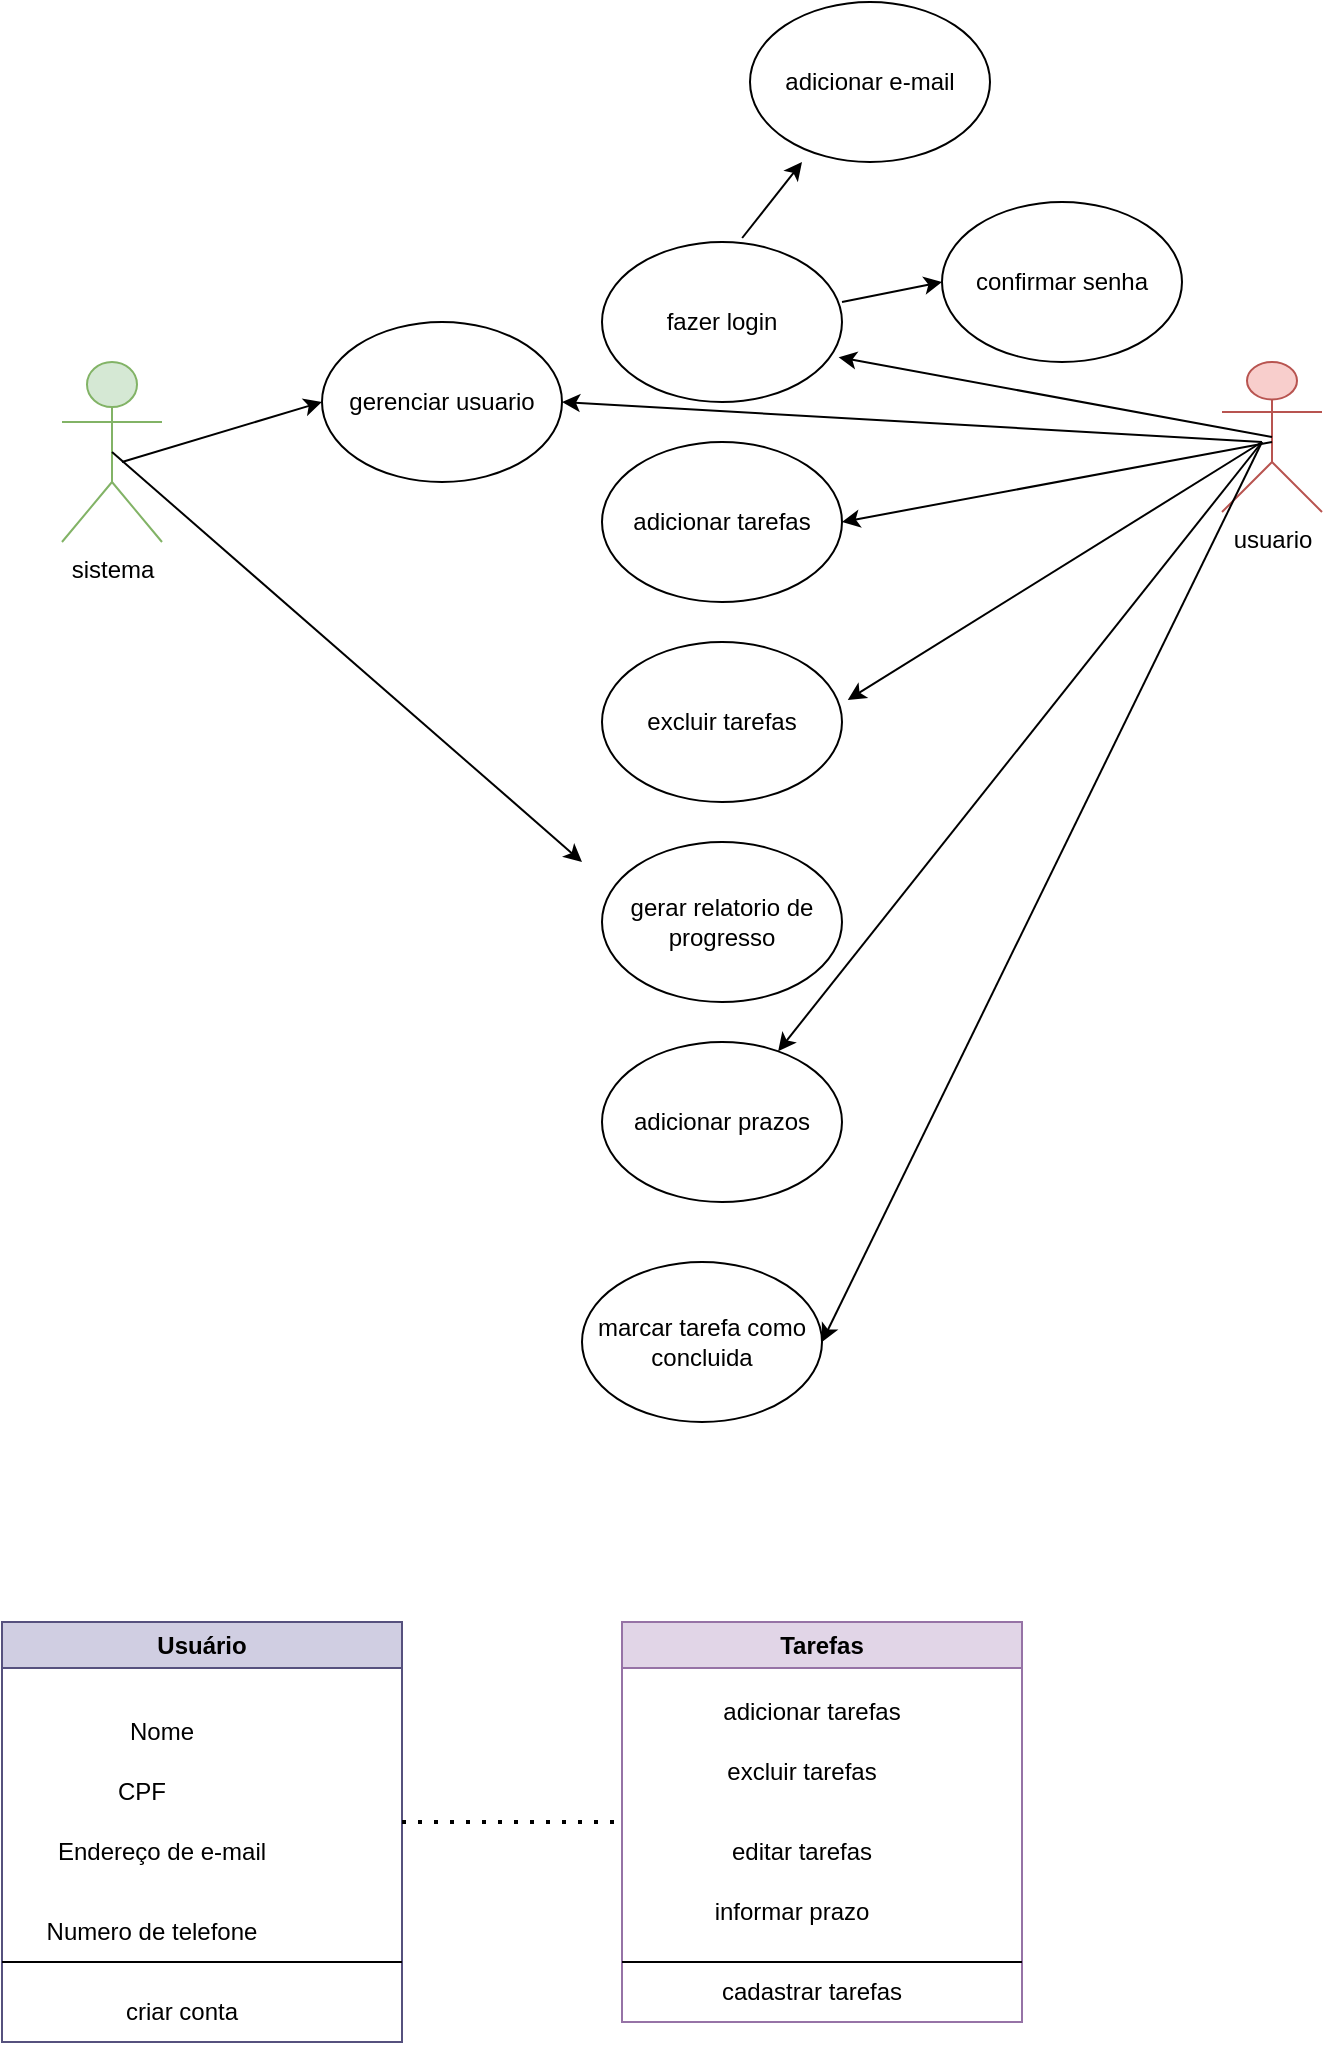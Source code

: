 <mxfile version="26.1.0" pages="2">
  <diagram name="Página-1" id="vDNmRvSDKKbhQSMNga4E">
    <mxGraphModel dx="1434" dy="772" grid="1" gridSize="10" guides="1" tooltips="1" connect="1" arrows="1" fold="1" page="1" pageScale="1" pageWidth="827" pageHeight="1169" math="0" shadow="0">
      <root>
        <mxCell id="0" />
        <mxCell id="1" parent="0" />
        <mxCell id="bCG8J4DTJ0kkA4FrQPj9-1" value="sistema" style="shape=umlActor;verticalLabelPosition=bottom;verticalAlign=top;html=1;outlineConnect=0;fillColor=#d5e8d4;strokeColor=#82b366;" parent="1" vertex="1">
          <mxGeometry x="70" y="200" width="50" height="90" as="geometry" />
        </mxCell>
        <mxCell id="bCG8J4DTJ0kkA4FrQPj9-2" value="usuario" style="shape=umlActor;verticalLabelPosition=bottom;verticalAlign=top;html=1;outlineConnect=0;fillColor=#f8cecc;strokeColor=#b85450;" parent="1" vertex="1">
          <mxGeometry x="650" y="200" width="50" height="75" as="geometry" />
        </mxCell>
        <mxCell id="bCG8J4DTJ0kkA4FrQPj9-3" value="fazer login" style="ellipse;whiteSpace=wrap;html=1;" parent="1" vertex="1">
          <mxGeometry x="340" y="140" width="120" height="80" as="geometry" />
        </mxCell>
        <mxCell id="bCG8J4DTJ0kkA4FrQPj9-4" value="adicionar e-mail" style="ellipse;whiteSpace=wrap;html=1;" parent="1" vertex="1">
          <mxGeometry x="414" y="20" width="120" height="80" as="geometry" />
        </mxCell>
        <mxCell id="bCG8J4DTJ0kkA4FrQPj9-5" value="confirmar senha" style="ellipse;whiteSpace=wrap;html=1;" parent="1" vertex="1">
          <mxGeometry x="510" y="120" width="120" height="80" as="geometry" />
        </mxCell>
        <mxCell id="bCG8J4DTJ0kkA4FrQPj9-6" value="adicionar tarefas" style="ellipse;whiteSpace=wrap;html=1;" parent="1" vertex="1">
          <mxGeometry x="340" y="240" width="120" height="80" as="geometry" />
        </mxCell>
        <mxCell id="bCG8J4DTJ0kkA4FrQPj9-7" value="excluir tarefas" style="ellipse;whiteSpace=wrap;html=1;" parent="1" vertex="1">
          <mxGeometry x="340" y="340" width="120" height="80" as="geometry" />
        </mxCell>
        <mxCell id="bCG8J4DTJ0kkA4FrQPj9-8" value="gerar relatorio de progresso" style="ellipse;whiteSpace=wrap;html=1;" parent="1" vertex="1">
          <mxGeometry x="340" y="440" width="120" height="80" as="geometry" />
        </mxCell>
        <mxCell id="bCG8J4DTJ0kkA4FrQPj9-9" value="adicionar prazos" style="ellipse;whiteSpace=wrap;html=1;" parent="1" vertex="1">
          <mxGeometry x="340" y="540" width="120" height="80" as="geometry" />
        </mxCell>
        <mxCell id="bCG8J4DTJ0kkA4FrQPj9-10" value="marcar tarefa como concluida" style="ellipse;whiteSpace=wrap;html=1;" parent="1" vertex="1">
          <mxGeometry x="330" y="650" width="120" height="80" as="geometry" />
        </mxCell>
        <mxCell id="bCG8J4DTJ0kkA4FrQPj9-11" value="" style="endArrow=classic;html=1;rounded=0;exitX=0.584;exitY=-0.025;exitDx=0;exitDy=0;exitPerimeter=0;" parent="1" source="bCG8J4DTJ0kkA4FrQPj9-3" edge="1">
          <mxGeometry width="50" height="50" relative="1" as="geometry">
            <mxPoint x="400" y="130" as="sourcePoint" />
            <mxPoint x="440" y="100" as="targetPoint" />
          </mxGeometry>
        </mxCell>
        <mxCell id="bCG8J4DTJ0kkA4FrQPj9-12" value="" style="endArrow=classic;html=1;rounded=0;entryX=0;entryY=0.5;entryDx=0;entryDy=0;" parent="1" target="bCG8J4DTJ0kkA4FrQPj9-5" edge="1">
          <mxGeometry width="50" height="50" relative="1" as="geometry">
            <mxPoint x="460" y="170" as="sourcePoint" />
            <mxPoint x="510" y="120" as="targetPoint" />
          </mxGeometry>
        </mxCell>
        <mxCell id="bCG8J4DTJ0kkA4FrQPj9-13" value="" style="endArrow=classic;html=1;rounded=0;exitX=0.5;exitY=0.5;exitDx=0;exitDy=0;exitPerimeter=0;" parent="1" source="bCG8J4DTJ0kkA4FrQPj9-1" edge="1">
          <mxGeometry width="50" height="50" relative="1" as="geometry">
            <mxPoint x="120" y="253" as="sourcePoint" />
            <mxPoint x="330" y="450" as="targetPoint" />
          </mxGeometry>
        </mxCell>
        <mxCell id="bCG8J4DTJ0kkA4FrQPj9-14" value="" style="endArrow=classic;html=1;rounded=0;entryX=0.986;entryY=0.72;entryDx=0;entryDy=0;entryPerimeter=0;exitX=0.5;exitY=0.5;exitDx=0;exitDy=0;exitPerimeter=0;" parent="1" source="bCG8J4DTJ0kkA4FrQPj9-2" target="bCG8J4DTJ0kkA4FrQPj9-3" edge="1">
          <mxGeometry width="50" height="50" relative="1" as="geometry">
            <mxPoint x="660" y="240" as="sourcePoint" />
            <mxPoint x="470" y="200" as="targetPoint" />
          </mxGeometry>
        </mxCell>
        <mxCell id="bCG8J4DTJ0kkA4FrQPj9-15" value="" style="endArrow=classic;html=1;rounded=0;entryX=1;entryY=0.5;entryDx=0;entryDy=0;" parent="1" target="bCG8J4DTJ0kkA4FrQPj9-6" edge="1">
          <mxGeometry width="50" height="50" relative="1" as="geometry">
            <mxPoint x="675" y="240" as="sourcePoint" />
            <mxPoint x="640" y="240" as="targetPoint" />
          </mxGeometry>
        </mxCell>
        <mxCell id="bCG8J4DTJ0kkA4FrQPj9-17" value="" style="endArrow=classic;html=1;rounded=0;entryX=1.024;entryY=0.362;entryDx=0;entryDy=0;entryPerimeter=0;" parent="1" target="bCG8J4DTJ0kkA4FrQPj9-7" edge="1">
          <mxGeometry width="50" height="50" relative="1" as="geometry">
            <mxPoint x="670" y="240" as="sourcePoint" />
            <mxPoint x="640" y="230" as="targetPoint" />
          </mxGeometry>
        </mxCell>
        <mxCell id="bCG8J4DTJ0kkA4FrQPj9-18" value="" style="endArrow=classic;html=1;rounded=0;" parent="1" target="bCG8J4DTJ0kkA4FrQPj9-9" edge="1">
          <mxGeometry width="50" height="50" relative="1" as="geometry">
            <mxPoint x="670" y="240" as="sourcePoint" />
            <mxPoint x="510" y="460" as="targetPoint" />
          </mxGeometry>
        </mxCell>
        <mxCell id="bCG8J4DTJ0kkA4FrQPj9-19" value="gerenciar usuario" style="ellipse;whiteSpace=wrap;html=1;" parent="1" vertex="1">
          <mxGeometry x="200" y="180" width="120" height="80" as="geometry" />
        </mxCell>
        <mxCell id="bCG8J4DTJ0kkA4FrQPj9-20" value="" style="endArrow=classic;html=1;rounded=0;entryX=1;entryY=0.5;entryDx=0;entryDy=0;" parent="1" target="bCG8J4DTJ0kkA4FrQPj9-19" edge="1">
          <mxGeometry width="50" height="50" relative="1" as="geometry">
            <mxPoint x="670" y="240" as="sourcePoint" />
            <mxPoint x="670" y="190" as="targetPoint" />
          </mxGeometry>
        </mxCell>
        <mxCell id="bCG8J4DTJ0kkA4FrQPj9-22" value="" style="endArrow=classic;html=1;rounded=0;entryX=0;entryY=0.5;entryDx=0;entryDy=0;" parent="1" target="bCG8J4DTJ0kkA4FrQPj9-19" edge="1">
          <mxGeometry width="50" height="50" relative="1" as="geometry">
            <mxPoint x="100" y="250" as="sourcePoint" />
            <mxPoint x="150" y="200" as="targetPoint" />
          </mxGeometry>
        </mxCell>
        <mxCell id="bCG8J4DTJ0kkA4FrQPj9-24" value="" style="endArrow=classic;html=1;rounded=0;entryX=1;entryY=0.5;entryDx=0;entryDy=0;" parent="1" target="bCG8J4DTJ0kkA4FrQPj9-10" edge="1">
          <mxGeometry width="50" height="50" relative="1" as="geometry">
            <mxPoint x="670" y="240" as="sourcePoint" />
            <mxPoint x="570" y="513" as="targetPoint" />
          </mxGeometry>
        </mxCell>
        <mxCell id="ooaHuif_8h9iN1EH35N5-15" value="Usuário" style="swimlane;whiteSpace=wrap;html=1;fillColor=#d0cee2;strokeColor=#56517e;" vertex="1" parent="1">
          <mxGeometry x="40" y="830" width="200" height="210" as="geometry" />
        </mxCell>
        <mxCell id="ooaHuif_8h9iN1EH35N5-16" value="criar conta" style="text;html=1;align=center;verticalAlign=middle;whiteSpace=wrap;rounded=0;" vertex="1" parent="ooaHuif_8h9iN1EH35N5-15">
          <mxGeometry x="60" y="170" width="60" height="50" as="geometry" />
        </mxCell>
        <mxCell id="ooaHuif_8h9iN1EH35N5-18" value="" style="endArrow=none;html=1;rounded=0;" edge="1" parent="ooaHuif_8h9iN1EH35N5-15">
          <mxGeometry width="50" height="50" relative="1" as="geometry">
            <mxPoint y="170" as="sourcePoint" />
            <mxPoint x="200" y="170" as="targetPoint" />
          </mxGeometry>
        </mxCell>
        <mxCell id="ooaHuif_8h9iN1EH35N5-22" value="Nome" style="text;html=1;align=center;verticalAlign=middle;whiteSpace=wrap;rounded=0;" vertex="1" parent="ooaHuif_8h9iN1EH35N5-15">
          <mxGeometry x="50" y="40" width="60" height="30" as="geometry" />
        </mxCell>
        <mxCell id="ooaHuif_8h9iN1EH35N5-23" value="CPF" style="text;html=1;align=center;verticalAlign=middle;whiteSpace=wrap;rounded=0;" vertex="1" parent="ooaHuif_8h9iN1EH35N5-15">
          <mxGeometry x="40" y="70" width="60" height="30" as="geometry" />
        </mxCell>
        <mxCell id="ooaHuif_8h9iN1EH35N5-24" value="Endereço de e-mail" style="text;html=1;align=center;verticalAlign=middle;whiteSpace=wrap;rounded=0;" vertex="1" parent="ooaHuif_8h9iN1EH35N5-15">
          <mxGeometry x="20" y="100" width="120" height="30" as="geometry" />
        </mxCell>
        <mxCell id="ooaHuif_8h9iN1EH35N5-25" value="Numero de telefone" style="text;html=1;align=center;verticalAlign=middle;whiteSpace=wrap;rounded=0;" vertex="1" parent="ooaHuif_8h9iN1EH35N5-15">
          <mxGeometry x="10" y="140" width="130" height="30" as="geometry" />
        </mxCell>
        <mxCell id="ooaHuif_8h9iN1EH35N5-19" value="" style="endArrow=none;dashed=1;html=1;dashPattern=1 3;strokeWidth=2;rounded=0;" edge="1" parent="1" target="ooaHuif_8h9iN1EH35N5-20">
          <mxGeometry width="50" height="50" relative="1" as="geometry">
            <mxPoint x="240" y="930" as="sourcePoint" />
            <mxPoint x="450" y="930" as="targetPoint" />
          </mxGeometry>
        </mxCell>
        <mxCell id="ooaHuif_8h9iN1EH35N5-20" value="Tarefas" style="swimlane;whiteSpace=wrap;html=1;fillColor=#e1d5e7;strokeColor=#9673a6;" vertex="1" parent="1">
          <mxGeometry x="350" y="830" width="200" height="200" as="geometry" />
        </mxCell>
        <mxCell id="ooaHuif_8h9iN1EH35N5-26" value="" style="endArrow=none;html=1;rounded=0;" edge="1" parent="ooaHuif_8h9iN1EH35N5-20">
          <mxGeometry width="50" height="50" relative="1" as="geometry">
            <mxPoint y="170" as="sourcePoint" />
            <mxPoint x="200" y="170" as="targetPoint" />
          </mxGeometry>
        </mxCell>
        <mxCell id="ooaHuif_8h9iN1EH35N5-31" value="adicionar tarefas" style="text;html=1;align=center;verticalAlign=middle;whiteSpace=wrap;rounded=0;" vertex="1" parent="ooaHuif_8h9iN1EH35N5-20">
          <mxGeometry x="40" y="30" width="110" height="30" as="geometry" />
        </mxCell>
        <mxCell id="ooaHuif_8h9iN1EH35N5-32" value="excluir tarefas" style="text;html=1;align=center;verticalAlign=middle;whiteSpace=wrap;rounded=0;" vertex="1" parent="ooaHuif_8h9iN1EH35N5-20">
          <mxGeometry x="35" y="60" width="110" height="30" as="geometry" />
        </mxCell>
        <mxCell id="ooaHuif_8h9iN1EH35N5-34" value="editar tarefas" style="text;html=1;align=center;verticalAlign=middle;whiteSpace=wrap;rounded=0;" vertex="1" parent="ooaHuif_8h9iN1EH35N5-20">
          <mxGeometry x="35" y="100" width="110" height="30" as="geometry" />
        </mxCell>
        <mxCell id="ooaHuif_8h9iN1EH35N5-35" value="informar prazo" style="text;html=1;align=center;verticalAlign=middle;whiteSpace=wrap;rounded=0;" vertex="1" parent="ooaHuif_8h9iN1EH35N5-20">
          <mxGeometry x="35" y="130" width="100" height="30" as="geometry" />
        </mxCell>
        <mxCell id="ooaHuif_8h9iN1EH35N5-36" value="cadastrar tarefas" style="text;html=1;align=center;verticalAlign=middle;whiteSpace=wrap;rounded=0;" vertex="1" parent="ooaHuif_8h9iN1EH35N5-20">
          <mxGeometry x="40" y="170" width="110" height="30" as="geometry" />
        </mxCell>
      </root>
    </mxGraphModel>
  </diagram>
  <diagram id="AP_8K8A-LyEcdYVYrjGP" name="Página-2">
    <mxGraphModel dx="880" dy="460" grid="1" gridSize="10" guides="1" tooltips="1" connect="1" arrows="1" fold="1" page="1" pageScale="1" pageWidth="827" pageHeight="1169" math="0" shadow="0">
      <root>
        <mxCell id="0" />
        <mxCell id="1" parent="0" />
        <mxCell id="VZgtbZjzcUIgWR-HtinS-1" value="usuário" style="swimlane;whiteSpace=wrap;html=1;" vertex="1" parent="1">
          <mxGeometry x="310" y="140" width="200" height="200" as="geometry">
            <mxRectangle x="310" y="140" width="140" height="30" as="alternateBounds" />
          </mxGeometry>
        </mxCell>
        <mxCell id="N3mLO8g3Jc7dhLxw-R64-1" value="List" style="swimlane;fontStyle=0;childLayout=stackLayout;horizontal=1;startSize=26;horizontalStack=0;resizeParent=1;resizeParentMax=0;resizeLast=0;collapsible=1;marginBottom=0;align=center;fontSize=14;" vertex="1" parent="1">
          <mxGeometry x="620" y="260" width="160" height="116" as="geometry" />
        </mxCell>
        <mxCell id="N3mLO8g3Jc7dhLxw-R64-2" value="Item 1" style="text;strokeColor=none;fillColor=none;spacingLeft=4;spacingRight=4;overflow=hidden;rotatable=0;points=[[0,0.5],[1,0.5]];portConstraint=eastwest;fontSize=12;whiteSpace=wrap;html=1;" vertex="1" parent="N3mLO8g3Jc7dhLxw-R64-1">
          <mxGeometry y="26" width="160" height="30" as="geometry" />
        </mxCell>
        <mxCell id="N3mLO8g3Jc7dhLxw-R64-3" value="Item 2" style="text;strokeColor=none;fillColor=none;spacingLeft=4;spacingRight=4;overflow=hidden;rotatable=0;points=[[0,0.5],[1,0.5]];portConstraint=eastwest;fontSize=12;whiteSpace=wrap;html=1;" vertex="1" parent="N3mLO8g3Jc7dhLxw-R64-1">
          <mxGeometry y="56" width="160" height="30" as="geometry" />
        </mxCell>
        <mxCell id="N3mLO8g3Jc7dhLxw-R64-4" value="Item 3" style="text;strokeColor=none;fillColor=none;spacingLeft=4;spacingRight=4;overflow=hidden;rotatable=0;points=[[0,0.5],[1,0.5]];portConstraint=eastwest;fontSize=12;whiteSpace=wrap;html=1;" vertex="1" parent="N3mLO8g3Jc7dhLxw-R64-1">
          <mxGeometry y="86" width="160" height="30" as="geometry" />
        </mxCell>
      </root>
    </mxGraphModel>
  </diagram>
</mxfile>
